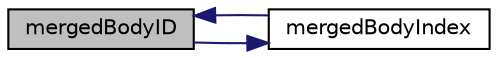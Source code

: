 digraph "mergedBodyID"
{
  bgcolor="transparent";
  edge [fontname="Helvetica",fontsize="10",labelfontname="Helvetica",labelfontsize="10"];
  node [fontname="Helvetica",fontsize="10",shape=record];
  rankdir="LR";
  Node1 [label="mergedBodyID",height=0.2,width=0.4,color="black", fillcolor="grey75", style="filled", fontcolor="black"];
  Node1 -> Node2 [color="midnightblue",fontsize="10",style="solid",fontname="Helvetica"];
  Node2 [label="mergedBodyIndex",height=0.2,width=0.4,color="black",URL="$a02255.html#a9a1fa7149bb451d6161f6ce81a5b9e14",tooltip="Return the index of the merged body in the mergedBody list. "];
  Node2 -> Node1 [color="midnightblue",fontsize="10",style="solid",fontname="Helvetica"];
}
